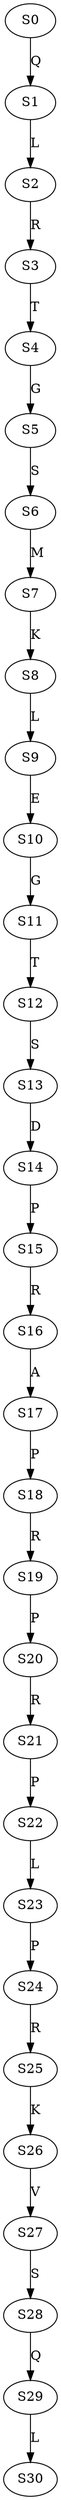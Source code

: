 strict digraph  {
	S0 -> S1 [ label = Q ];
	S1 -> S2 [ label = L ];
	S2 -> S3 [ label = R ];
	S3 -> S4 [ label = T ];
	S4 -> S5 [ label = G ];
	S5 -> S6 [ label = S ];
	S6 -> S7 [ label = M ];
	S7 -> S8 [ label = K ];
	S8 -> S9 [ label = L ];
	S9 -> S10 [ label = E ];
	S10 -> S11 [ label = G ];
	S11 -> S12 [ label = T ];
	S12 -> S13 [ label = S ];
	S13 -> S14 [ label = D ];
	S14 -> S15 [ label = P ];
	S15 -> S16 [ label = R ];
	S16 -> S17 [ label = A ];
	S17 -> S18 [ label = P ];
	S18 -> S19 [ label = R ];
	S19 -> S20 [ label = P ];
	S20 -> S21 [ label = R ];
	S21 -> S22 [ label = P ];
	S22 -> S23 [ label = L ];
	S23 -> S24 [ label = P ];
	S24 -> S25 [ label = R ];
	S25 -> S26 [ label = K ];
	S26 -> S27 [ label = V ];
	S27 -> S28 [ label = S ];
	S28 -> S29 [ label = Q ];
	S29 -> S30 [ label = L ];
}
